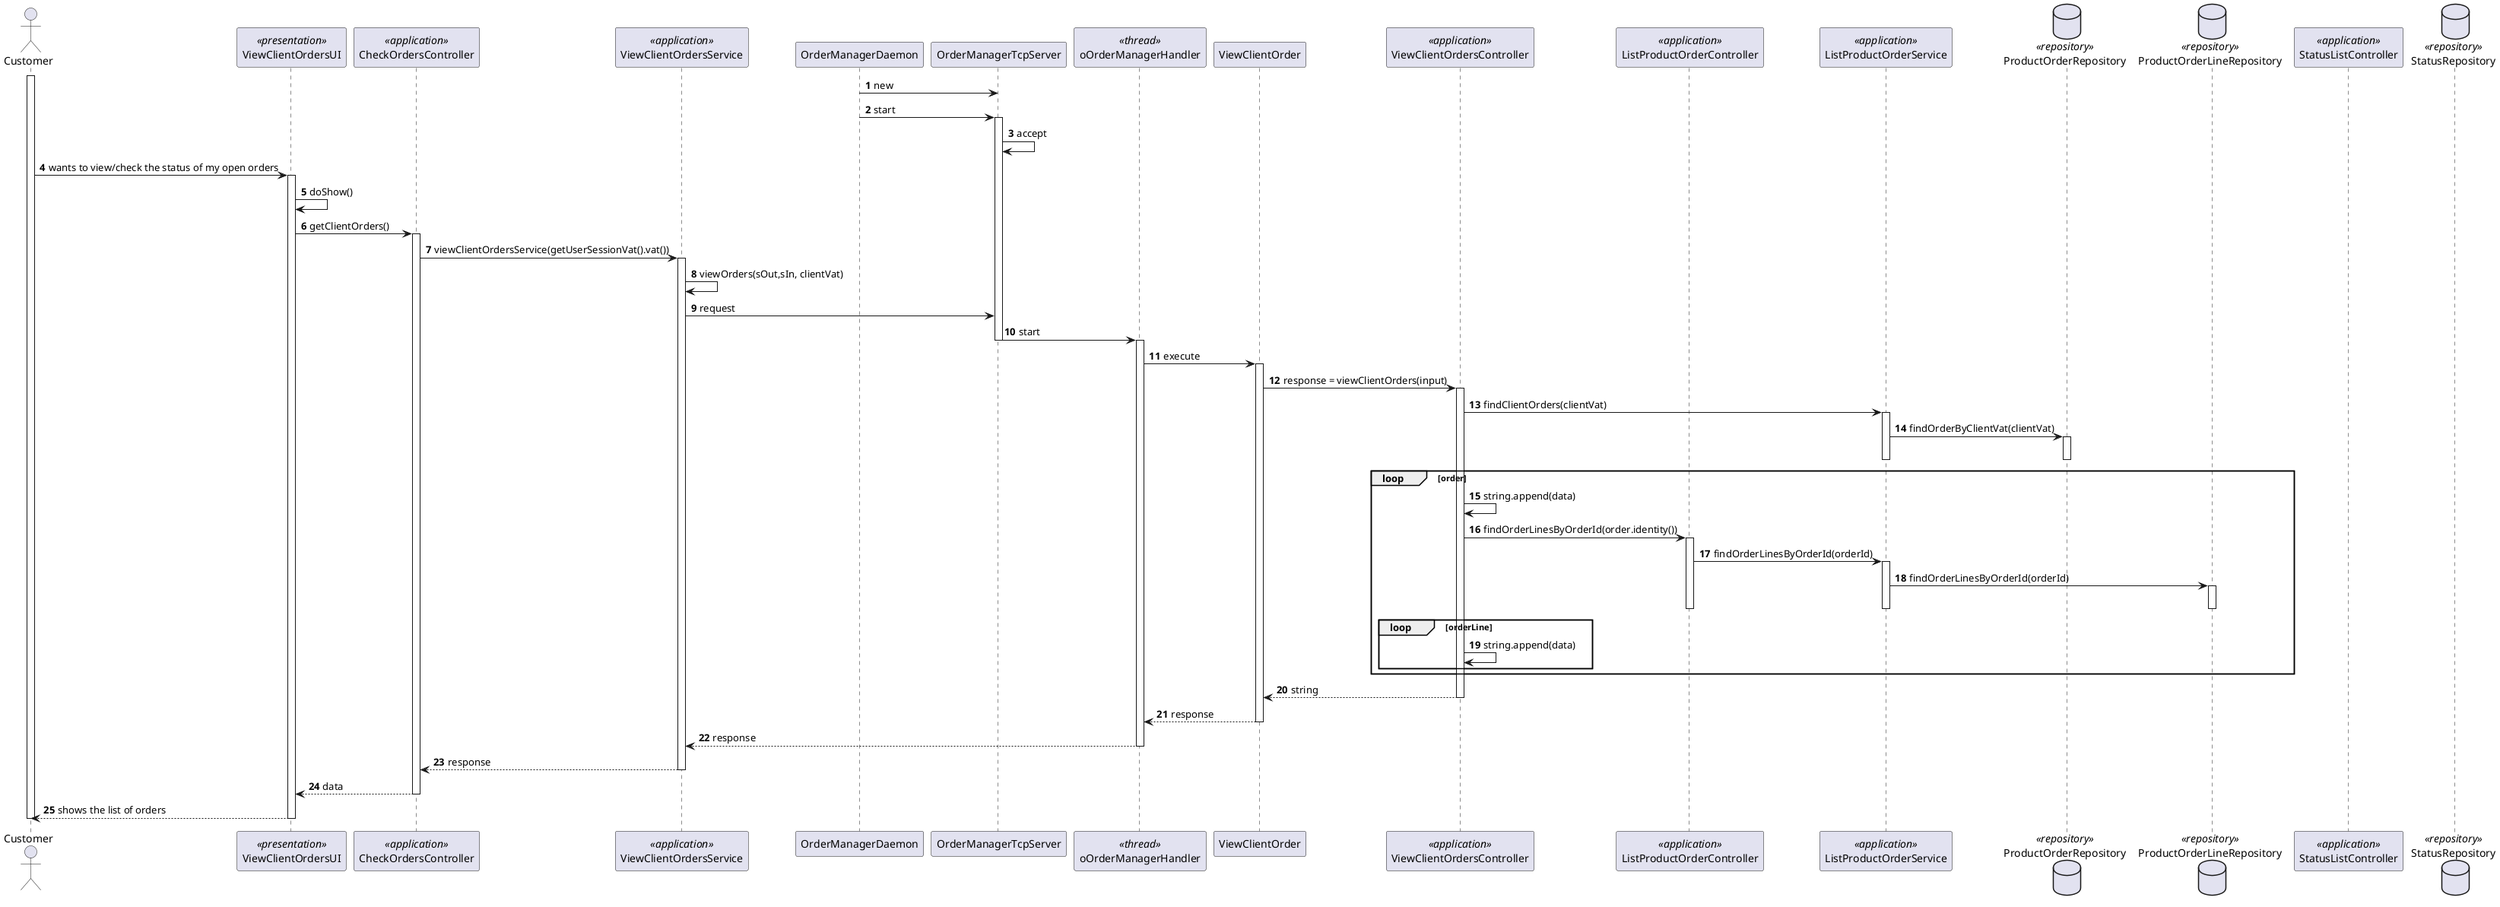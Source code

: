 @startuml
'https://plantuml.com/sequence-diagram

autonumber

actor "Customer" as WE
participant "//<<presentation>>//\nViewClientOrdersUI" as UI
participant "//<<application>>//\nCheckOrdersController" as CC1
participant "//<<application>>//\nViewClientOrdersService" as SVC1
participant "OrderManagerDaemon" as omd
participant "OrderManagerTcpServer" as omServer
participant "//<<thread>>//\noOrderManagerHandler" as thread
participant "ViewClientOrder" as request
participant "//<<application>>//\nViewClientOrdersController" as CC3
participant "//<<application>>//\nListProductOrderController" as CC4
participant "//<<application>>//\nListProductOrderService" as SVC2
database "//<<repository>>//\nProductOrderRepository" as REPO1
database "//<<repository>>//\nProductOrderLineRepository" as REPO3
participant "//<<application>>//\nStatusListController" as CC2
database "//<<repository>>//\nStatusRepository" as REPO2


activate WE

omd->omServer: new
omd->omServer: start
activate omServer
omServer->omServer: accept
WE -> UI: wants to view/check the status of my open orders
activate UI
UI->UI: doShow()
UI->CC1: getClientOrders()
activate CC1
CC1->SVC1: viewClientOrdersService(getUserSessionVat().vat())
activate SVC1
SVC1->SVC1: viewOrders(sOut,sIn, clientVat)
SVC1->omServer: request

omServer->thread:start
deactivate omServer
activate thread

thread -> request: execute
activate request

request->CC3: response = viewClientOrders(input)
activate CC3

CC3 -> SVC2: findClientOrders(clientVat)

activate SVC2

SVC2 -> REPO1: findOrderByClientVat(clientVat)
activate REPO1

deactivate REPO1

deactivate SVC2

loop order

CC3 -> CC3: string.append(data)

CC3 -> CC4: findOrderLinesByOrderId(order.identity())

activate CC4

CC4 -> SVC2: findOrderLinesByOrderId(orderId)

activate SVC2

SVC2 -> REPO3: findOrderLinesByOrderId(orderId)
activate REPO3

deactivate REPO3

deactivate SVC2

deactivate CC4

loop orderLine

CC3 -> CC3: string.append(data)

end loop

end loop

CC3 --> request: string

deactivate CC3



request-->thread: response
deactivate request
thread -->SVC1: response
deactivate thread
SVC1 --> CC1: response
deactivate SVC1
CC1 --> UI: data
deactivate CC1

UI --> WE: shows the list of orders
deactivate UI
deactivate WE

@enduml